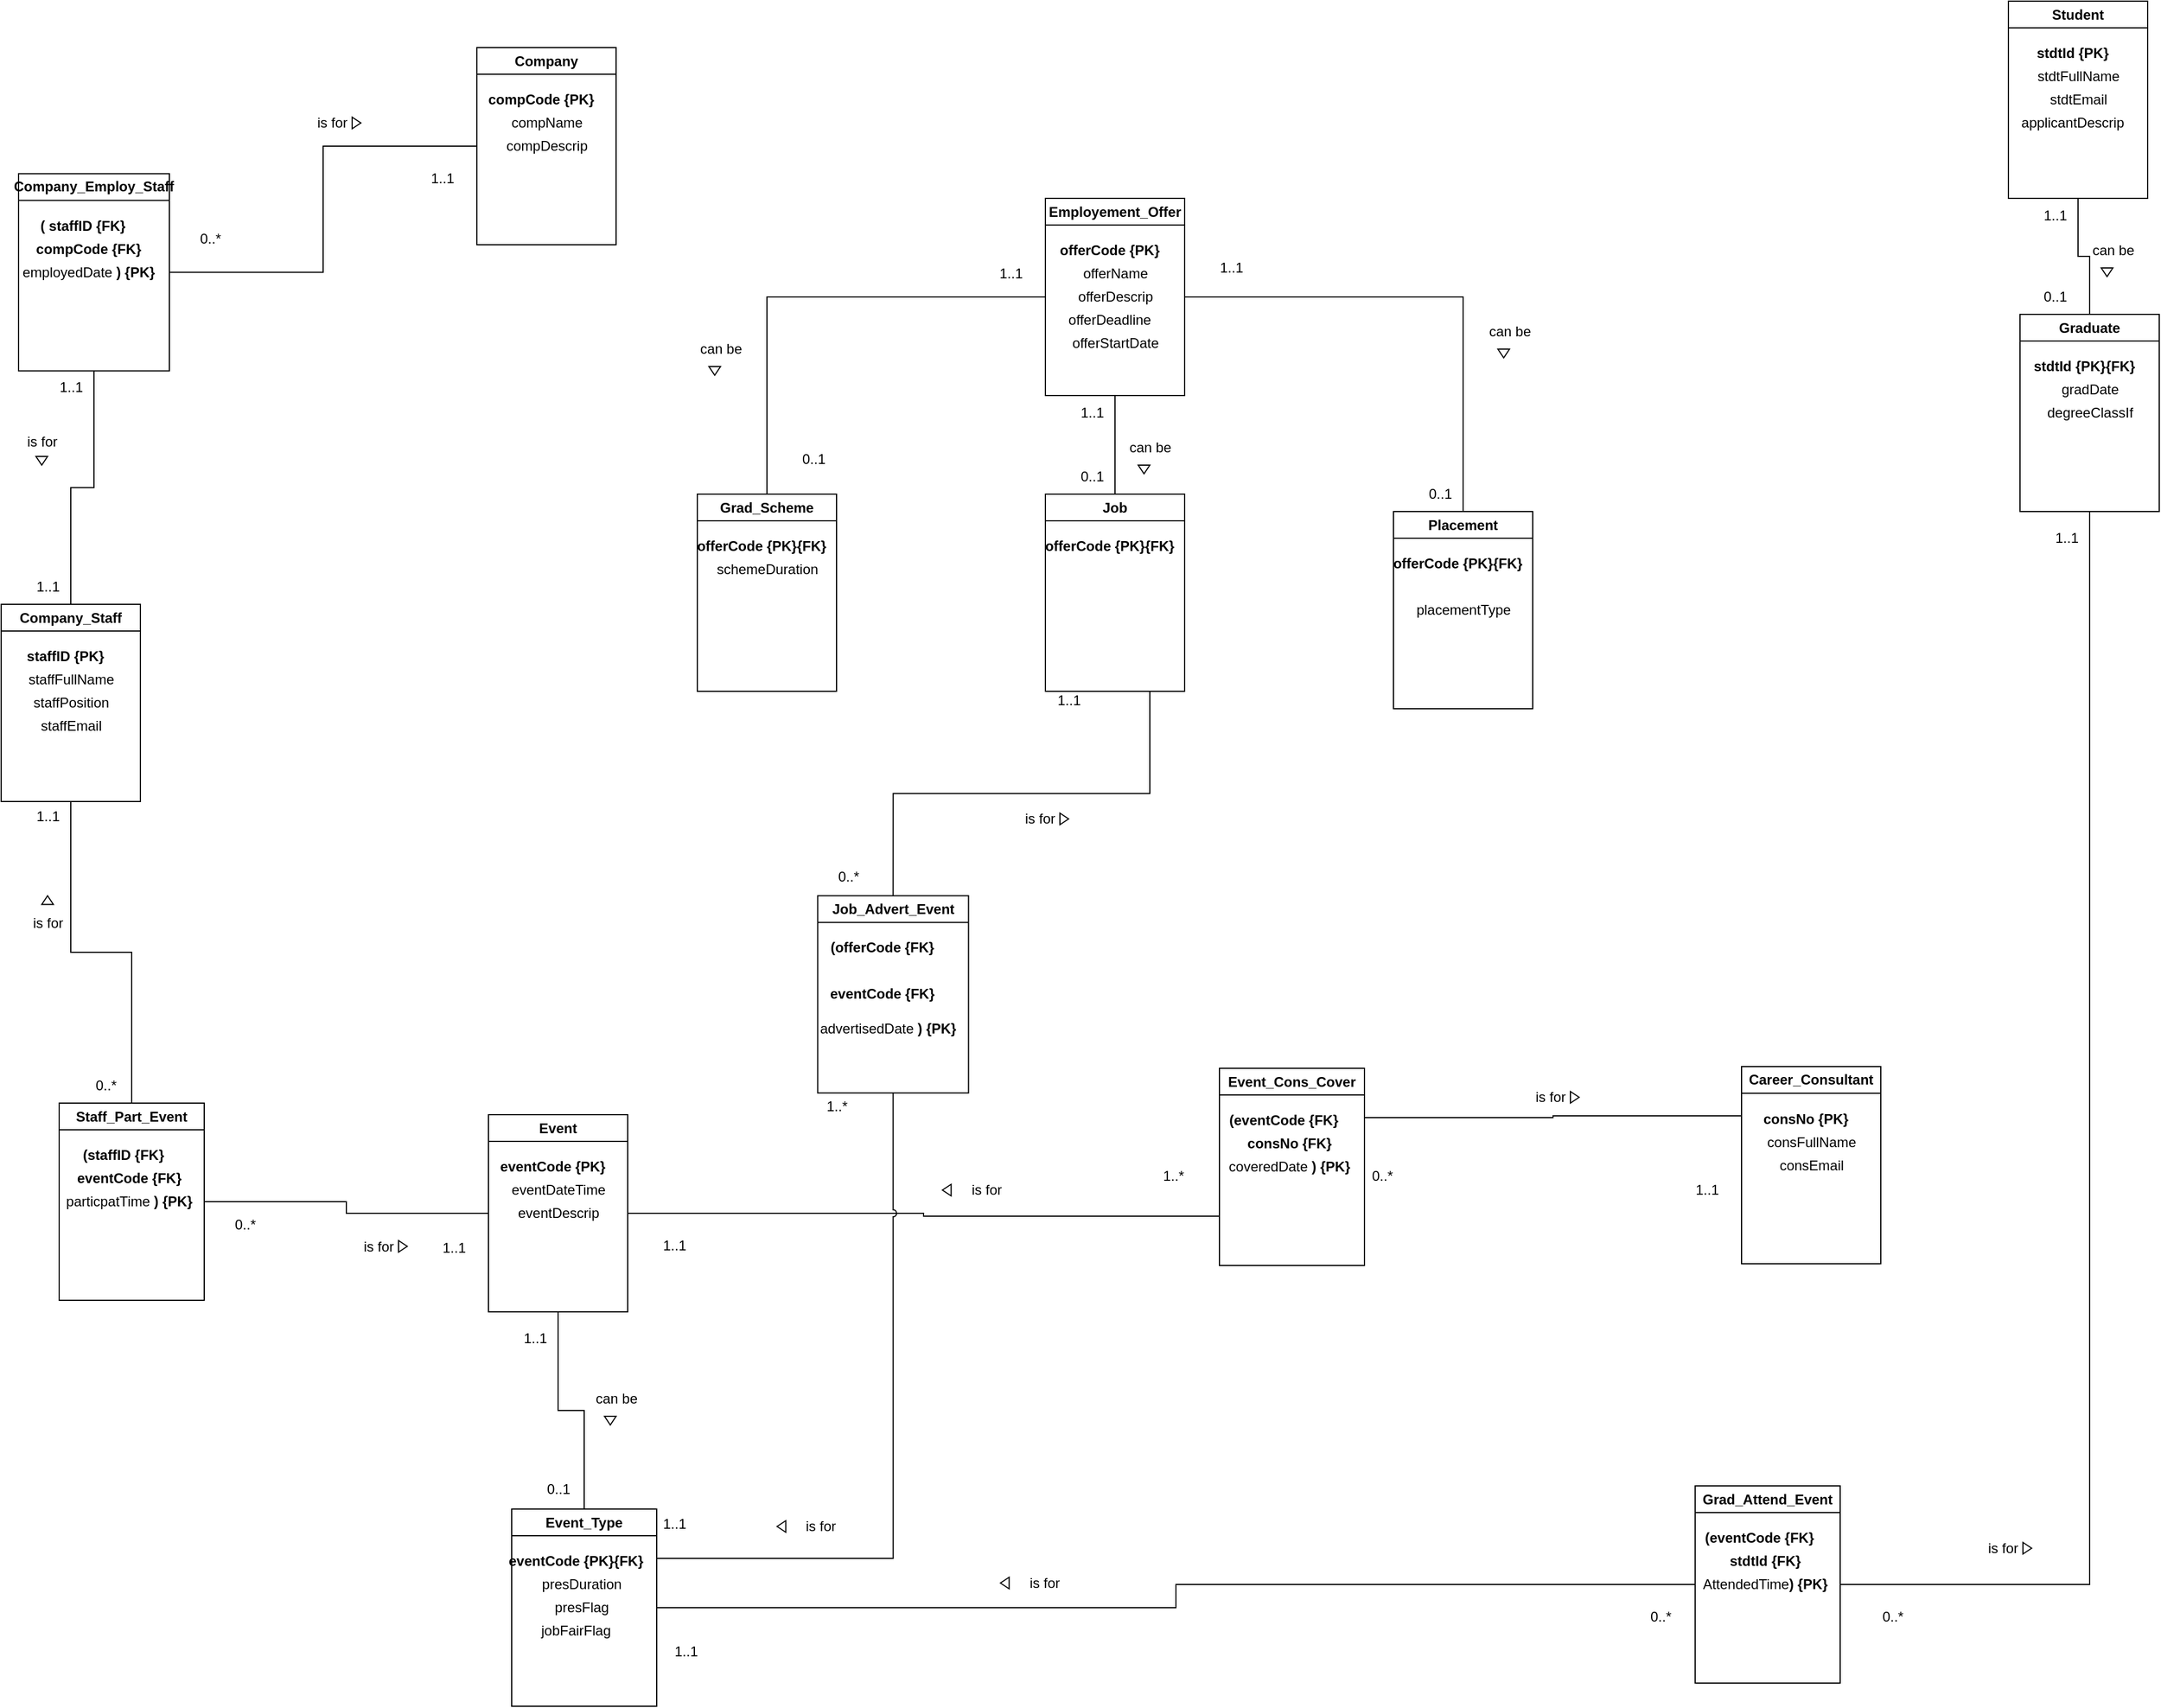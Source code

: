 <mxfile version="22.0.8" type="github">
  <diagram name="Page-1" id="ZAr_GPmGQVrzsvk-o8Pz">
    <mxGraphModel dx="2872" dy="625" grid="1" gridSize="10" guides="1" tooltips="1" connect="1" arrows="1" fold="1" page="1" pageScale="1" pageWidth="850" pageHeight="1100" math="0" shadow="0">
      <root>
        <mxCell id="0" />
        <mxCell id="1" parent="0" />
        <mxCell id="DEqithjVgVx6LrZr1O4x-13" style="edgeStyle=orthogonalEdgeStyle;rounded=0;orthogonalLoop=1;jettySize=auto;html=1;exitX=0.5;exitY=1;exitDx=0;exitDy=0;entryX=0.5;entryY=0;entryDx=0;entryDy=0;endArrow=none;endFill=0;jumpStyle=arc;" edge="1" parent="1" source="DEqithjVgVx6LrZr1O4x-1" target="DEqithjVgVx6LrZr1O4x-8">
          <mxGeometry relative="1" as="geometry" />
        </mxCell>
        <mxCell id="DEqithjVgVx6LrZr1O4x-1" value="Student" style="swimlane;whiteSpace=wrap;html=1;" vertex="1" parent="1">
          <mxGeometry x="690" y="40" width="120" height="170" as="geometry" />
        </mxCell>
        <mxCell id="DEqithjVgVx6LrZr1O4x-2" value="&lt;b&gt;stdtId {PK}&lt;/b&gt;" style="text;html=1;align=center;verticalAlign=middle;resizable=0;points=[];autosize=1;strokeColor=none;fillColor=none;" vertex="1" parent="DEqithjVgVx6LrZr1O4x-1">
          <mxGeometry x="10" y="30" width="90" height="30" as="geometry" />
        </mxCell>
        <mxCell id="DEqithjVgVx6LrZr1O4x-3" value="stdtFullName" style="text;html=1;align=center;verticalAlign=middle;resizable=0;points=[];autosize=1;strokeColor=none;fillColor=none;" vertex="1" parent="DEqithjVgVx6LrZr1O4x-1">
          <mxGeometry x="15" y="50" width="90" height="30" as="geometry" />
        </mxCell>
        <mxCell id="DEqithjVgVx6LrZr1O4x-4" value="stdtEmail" style="text;html=1;align=center;verticalAlign=middle;resizable=0;points=[];autosize=1;strokeColor=none;fillColor=none;" vertex="1" parent="DEqithjVgVx6LrZr1O4x-1">
          <mxGeometry x="25" y="70" width="70" height="30" as="geometry" />
        </mxCell>
        <mxCell id="DEqithjVgVx6LrZr1O4x-5" value="applicantDescrip" style="text;html=1;align=center;verticalAlign=middle;resizable=0;points=[];autosize=1;strokeColor=none;fillColor=none;" vertex="1" parent="DEqithjVgVx6LrZr1O4x-1">
          <mxGeometry y="90" width="110" height="30" as="geometry" />
        </mxCell>
        <mxCell id="DEqithjVgVx6LrZr1O4x-8" value="Graduate" style="swimlane;whiteSpace=wrap;html=1;" vertex="1" parent="1">
          <mxGeometry x="700" y="310" width="120" height="170" as="geometry" />
        </mxCell>
        <mxCell id="DEqithjVgVx6LrZr1O4x-9" value="&lt;b&gt;stdtId {PK}{FK}&lt;/b&gt;" style="text;html=1;align=center;verticalAlign=middle;resizable=0;points=[];autosize=1;strokeColor=none;fillColor=none;" vertex="1" parent="DEqithjVgVx6LrZr1O4x-8">
          <mxGeometry y="30" width="110" height="30" as="geometry" />
        </mxCell>
        <mxCell id="DEqithjVgVx6LrZr1O4x-10" value="gradDate" style="text;html=1;align=center;verticalAlign=middle;resizable=0;points=[];autosize=1;strokeColor=none;fillColor=none;" vertex="1" parent="DEqithjVgVx6LrZr1O4x-8">
          <mxGeometry x="25" y="50" width="70" height="30" as="geometry" />
        </mxCell>
        <mxCell id="DEqithjVgVx6LrZr1O4x-11" value="degreeClassIf" style="text;html=1;align=center;verticalAlign=middle;resizable=0;points=[];autosize=1;strokeColor=none;fillColor=none;" vertex="1" parent="DEqithjVgVx6LrZr1O4x-8">
          <mxGeometry x="10" y="70" width="100" height="30" as="geometry" />
        </mxCell>
        <mxCell id="DEqithjVgVx6LrZr1O4x-14" value="" style="triangle;whiteSpace=wrap;html=1;direction=south;" vertex="1" parent="1">
          <mxGeometry x="770" y="270" width="10" height="7.5" as="geometry" />
        </mxCell>
        <mxCell id="DEqithjVgVx6LrZr1O4x-15" value="can be" style="text;html=1;align=center;verticalAlign=middle;resizable=0;points=[];autosize=1;strokeColor=none;fillColor=none;rotation=0;" vertex="1" parent="1">
          <mxGeometry x="750" y="240" width="60" height="30" as="geometry" />
        </mxCell>
        <mxCell id="DEqithjVgVx6LrZr1O4x-17" value="1..1" style="text;html=1;align=center;verticalAlign=middle;resizable=0;points=[];autosize=1;strokeColor=none;fillColor=none;" vertex="1" parent="1">
          <mxGeometry x="710" y="210" width="40" height="30" as="geometry" />
        </mxCell>
        <mxCell id="DEqithjVgVx6LrZr1O4x-18" value="0..1" style="text;html=1;align=center;verticalAlign=middle;resizable=0;points=[];autosize=1;strokeColor=none;fillColor=none;" vertex="1" parent="1">
          <mxGeometry x="710" y="280" width="40" height="30" as="geometry" />
        </mxCell>
        <mxCell id="DEqithjVgVx6LrZr1O4x-39" style="edgeStyle=orthogonalEdgeStyle;rounded=0;orthogonalLoop=1;jettySize=auto;html=1;exitX=0;exitY=0.5;exitDx=0;exitDy=0;entryX=0.5;entryY=0;entryDx=0;entryDy=0;endArrow=none;endFill=0;jumpStyle=arc;" edge="1" parent="1" source="DEqithjVgVx6LrZr1O4x-19" target="DEqithjVgVx6LrZr1O4x-24">
          <mxGeometry relative="1" as="geometry" />
        </mxCell>
        <mxCell id="DEqithjVgVx6LrZr1O4x-40" style="edgeStyle=orthogonalEdgeStyle;rounded=0;orthogonalLoop=1;jettySize=auto;html=1;exitX=0.5;exitY=1;exitDx=0;exitDy=0;entryX=0.5;entryY=0;entryDx=0;entryDy=0;endArrow=none;endFill=0;jumpStyle=arc;" edge="1" parent="1" source="DEqithjVgVx6LrZr1O4x-19" target="DEqithjVgVx6LrZr1O4x-29">
          <mxGeometry relative="1" as="geometry" />
        </mxCell>
        <mxCell id="DEqithjVgVx6LrZr1O4x-41" style="edgeStyle=orthogonalEdgeStyle;rounded=0;orthogonalLoop=1;jettySize=auto;html=1;exitX=1;exitY=0.5;exitDx=0;exitDy=0;entryX=0.5;entryY=0;entryDx=0;entryDy=0;endArrow=none;endFill=0;jumpStyle=arc;" edge="1" parent="1" source="DEqithjVgVx6LrZr1O4x-19" target="DEqithjVgVx6LrZr1O4x-34">
          <mxGeometry relative="1" as="geometry" />
        </mxCell>
        <mxCell id="DEqithjVgVx6LrZr1O4x-19" value="Employement_Offer" style="swimlane;whiteSpace=wrap;html=1;" vertex="1" parent="1">
          <mxGeometry x="-140" y="210" width="120" height="170" as="geometry" />
        </mxCell>
        <mxCell id="DEqithjVgVx6LrZr1O4x-20" value="&lt;b&gt;offerCode {PK}&lt;/b&gt;" style="text;html=1;align=center;verticalAlign=middle;resizable=0;points=[];autosize=1;strokeColor=none;fillColor=none;" vertex="1" parent="DEqithjVgVx6LrZr1O4x-19">
          <mxGeometry y="30" width="110" height="30" as="geometry" />
        </mxCell>
        <mxCell id="DEqithjVgVx6LrZr1O4x-21" value="offerName" style="text;html=1;align=center;verticalAlign=middle;resizable=0;points=[];autosize=1;strokeColor=none;fillColor=none;" vertex="1" parent="DEqithjVgVx6LrZr1O4x-19">
          <mxGeometry x="20" y="50" width="80" height="30" as="geometry" />
        </mxCell>
        <mxCell id="DEqithjVgVx6LrZr1O4x-22" value="offerDescrip" style="text;html=1;align=center;verticalAlign=middle;resizable=0;points=[];autosize=1;strokeColor=none;fillColor=none;" vertex="1" parent="DEqithjVgVx6LrZr1O4x-19">
          <mxGeometry x="15" y="70" width="90" height="30" as="geometry" />
        </mxCell>
        <mxCell id="DEqithjVgVx6LrZr1O4x-23" value="offerDeadline" style="text;html=1;align=center;verticalAlign=middle;resizable=0;points=[];autosize=1;strokeColor=none;fillColor=none;" vertex="1" parent="DEqithjVgVx6LrZr1O4x-19">
          <mxGeometry x="10" y="90" width="90" height="30" as="geometry" />
        </mxCell>
        <mxCell id="DEqithjVgVx6LrZr1O4x-42" value="offerStartDate" style="text;html=1;align=center;verticalAlign=middle;resizable=0;points=[];autosize=1;strokeColor=none;fillColor=none;" vertex="1" parent="DEqithjVgVx6LrZr1O4x-19">
          <mxGeometry x="10" y="110" width="100" height="30" as="geometry" />
        </mxCell>
        <mxCell id="DEqithjVgVx6LrZr1O4x-24" value="Grad_Scheme" style="swimlane;whiteSpace=wrap;html=1;" vertex="1" parent="1">
          <mxGeometry x="-440" y="465" width="120" height="170" as="geometry" />
        </mxCell>
        <mxCell id="DEqithjVgVx6LrZr1O4x-25" value="&lt;b style=&quot;border-color: var(--border-color);&quot;&gt;offerCode {PK}{FK}&lt;/b&gt;" style="text;html=1;align=center;verticalAlign=middle;resizable=0;points=[];autosize=1;strokeColor=none;fillColor=none;" vertex="1" parent="DEqithjVgVx6LrZr1O4x-24">
          <mxGeometry x="-10" y="30" width="130" height="30" as="geometry" />
        </mxCell>
        <mxCell id="DEqithjVgVx6LrZr1O4x-26" value="schemeDuration" style="text;html=1;align=center;verticalAlign=middle;resizable=0;points=[];autosize=1;strokeColor=none;fillColor=none;" vertex="1" parent="DEqithjVgVx6LrZr1O4x-24">
          <mxGeometry x="5" y="50" width="110" height="30" as="geometry" />
        </mxCell>
        <mxCell id="DEqithjVgVx6LrZr1O4x-29" value="Job" style="swimlane;whiteSpace=wrap;html=1;" vertex="1" parent="1">
          <mxGeometry x="-140" y="465" width="120" height="170" as="geometry" />
        </mxCell>
        <mxCell id="DEqithjVgVx6LrZr1O4x-30" value="&lt;b style=&quot;border-color: var(--border-color);&quot;&gt;offerCode {PK}{FK}&lt;/b&gt;" style="text;html=1;align=center;verticalAlign=middle;resizable=0;points=[];autosize=1;strokeColor=none;fillColor=none;" vertex="1" parent="DEqithjVgVx6LrZr1O4x-29">
          <mxGeometry x="-10" y="30" width="130" height="30" as="geometry" />
        </mxCell>
        <mxCell id="DEqithjVgVx6LrZr1O4x-34" value="Placement" style="swimlane;whiteSpace=wrap;html=1;" vertex="1" parent="1">
          <mxGeometry x="160" y="480" width="120" height="170" as="geometry" />
        </mxCell>
        <mxCell id="DEqithjVgVx6LrZr1O4x-35" value="&lt;b style=&quot;border-color: var(--border-color);&quot;&gt;offerCode {PK}{FK}&lt;/b&gt;" style="text;html=1;align=center;verticalAlign=middle;resizable=0;points=[];autosize=1;strokeColor=none;fillColor=none;" vertex="1" parent="DEqithjVgVx6LrZr1O4x-34">
          <mxGeometry x="-10" y="30" width="130" height="30" as="geometry" />
        </mxCell>
        <mxCell id="DEqithjVgVx6LrZr1O4x-37" value="placementType" style="text;html=1;align=center;verticalAlign=middle;resizable=0;points=[];autosize=1;strokeColor=none;fillColor=none;" vertex="1" parent="DEqithjVgVx6LrZr1O4x-34">
          <mxGeometry x="10" y="70" width="100" height="30" as="geometry" />
        </mxCell>
        <mxCell id="DEqithjVgVx6LrZr1O4x-43" value="" style="triangle;whiteSpace=wrap;html=1;direction=south;" vertex="1" parent="1">
          <mxGeometry x="250" y="340" width="10" height="7.5" as="geometry" />
        </mxCell>
        <mxCell id="DEqithjVgVx6LrZr1O4x-44" value="can be" style="text;html=1;align=center;verticalAlign=middle;resizable=0;points=[];autosize=1;strokeColor=none;fillColor=none;rotation=0;" vertex="1" parent="1">
          <mxGeometry x="230" y="310" width="60" height="30" as="geometry" />
        </mxCell>
        <mxCell id="DEqithjVgVx6LrZr1O4x-45" value="" style="triangle;whiteSpace=wrap;html=1;direction=south;" vertex="1" parent="1">
          <mxGeometry x="-430" y="355" width="10" height="7.5" as="geometry" />
        </mxCell>
        <mxCell id="DEqithjVgVx6LrZr1O4x-46" value="can be" style="text;html=1;align=center;verticalAlign=middle;resizable=0;points=[];autosize=1;strokeColor=none;fillColor=none;rotation=0;" vertex="1" parent="1">
          <mxGeometry x="-450" y="325" width="60" height="30" as="geometry" />
        </mxCell>
        <mxCell id="DEqithjVgVx6LrZr1O4x-47" value="" style="triangle;whiteSpace=wrap;html=1;direction=south;" vertex="1" parent="1">
          <mxGeometry x="-60" y="440" width="10" height="7.5" as="geometry" />
        </mxCell>
        <mxCell id="DEqithjVgVx6LrZr1O4x-48" value="can be" style="text;html=1;align=center;verticalAlign=middle;resizable=0;points=[];autosize=1;strokeColor=none;fillColor=none;rotation=0;" vertex="1" parent="1">
          <mxGeometry x="-80" y="410" width="60" height="30" as="geometry" />
        </mxCell>
        <mxCell id="DEqithjVgVx6LrZr1O4x-49" value="1..1" style="text;html=1;align=center;verticalAlign=middle;resizable=0;points=[];autosize=1;strokeColor=none;fillColor=none;" vertex="1" parent="1">
          <mxGeometry y="255" width="40" height="30" as="geometry" />
        </mxCell>
        <mxCell id="DEqithjVgVx6LrZr1O4x-50" value="0..1" style="text;html=1;align=center;verticalAlign=middle;resizable=0;points=[];autosize=1;strokeColor=none;fillColor=none;" vertex="1" parent="1">
          <mxGeometry x="180" y="450" width="40" height="30" as="geometry" />
        </mxCell>
        <mxCell id="DEqithjVgVx6LrZr1O4x-51" value="0..1" style="text;html=1;align=center;verticalAlign=middle;resizable=0;points=[];autosize=1;strokeColor=none;fillColor=none;" vertex="1" parent="1">
          <mxGeometry x="-120" y="435" width="40" height="30" as="geometry" />
        </mxCell>
        <mxCell id="DEqithjVgVx6LrZr1O4x-53" value="1..1" style="text;html=1;align=center;verticalAlign=middle;resizable=0;points=[];autosize=1;strokeColor=none;fillColor=none;" vertex="1" parent="1">
          <mxGeometry x="-120" y="380" width="40" height="30" as="geometry" />
        </mxCell>
        <mxCell id="DEqithjVgVx6LrZr1O4x-54" value="0..1" style="text;html=1;align=center;verticalAlign=middle;resizable=0;points=[];autosize=1;strokeColor=none;fillColor=none;" vertex="1" parent="1">
          <mxGeometry x="-360" y="420" width="40" height="30" as="geometry" />
        </mxCell>
        <mxCell id="DEqithjVgVx6LrZr1O4x-55" value="1..1" style="text;html=1;align=center;verticalAlign=middle;resizable=0;points=[];autosize=1;strokeColor=none;fillColor=none;" vertex="1" parent="1">
          <mxGeometry x="-190" y="260" width="40" height="30" as="geometry" />
        </mxCell>
        <mxCell id="DEqithjVgVx6LrZr1O4x-74" style="edgeStyle=orthogonalEdgeStyle;rounded=0;orthogonalLoop=1;jettySize=auto;html=1;exitX=0.5;exitY=1;exitDx=0;exitDy=0;jumpStyle=arc;endArrow=none;endFill=0;" edge="1" parent="1" source="DEqithjVgVx6LrZr1O4x-56" target="DEqithjVgVx6LrZr1O4x-68">
          <mxGeometry relative="1" as="geometry" />
        </mxCell>
        <mxCell id="DEqithjVgVx6LrZr1O4x-127" style="edgeStyle=orthogonalEdgeStyle;rounded=0;orthogonalLoop=1;jettySize=auto;html=1;exitX=1;exitY=0.5;exitDx=0;exitDy=0;entryX=0;entryY=0.75;entryDx=0;entryDy=0;endArrow=none;endFill=0;jumpStyle=arc;" edge="1" parent="1" source="DEqithjVgVx6LrZr1O4x-56" target="DEqithjVgVx6LrZr1O4x-119">
          <mxGeometry relative="1" as="geometry" />
        </mxCell>
        <mxCell id="DEqithjVgVx6LrZr1O4x-56" value="Event" style="swimlane;whiteSpace=wrap;html=1;" vertex="1" parent="1">
          <mxGeometry x="-620" y="1000" width="120" height="170" as="geometry" />
        </mxCell>
        <mxCell id="DEqithjVgVx6LrZr1O4x-57" value="&lt;b&gt;eventCode {PK}&lt;/b&gt;" style="text;html=1;align=center;verticalAlign=middle;resizable=0;points=[];autosize=1;strokeColor=none;fillColor=none;" vertex="1" parent="DEqithjVgVx6LrZr1O4x-56">
          <mxGeometry y="30" width="110" height="30" as="geometry" />
        </mxCell>
        <mxCell id="DEqithjVgVx6LrZr1O4x-58" value="eventDateTime" style="text;html=1;align=center;verticalAlign=middle;resizable=0;points=[];autosize=1;strokeColor=none;fillColor=none;" vertex="1" parent="DEqithjVgVx6LrZr1O4x-56">
          <mxGeometry x="10" y="50" width="100" height="30" as="geometry" />
        </mxCell>
        <mxCell id="DEqithjVgVx6LrZr1O4x-59" value="eventDescrip" style="text;html=1;align=center;verticalAlign=middle;resizable=0;points=[];autosize=1;strokeColor=none;fillColor=none;" vertex="1" parent="DEqithjVgVx6LrZr1O4x-56">
          <mxGeometry x="15" y="70" width="90" height="30" as="geometry" />
        </mxCell>
        <mxCell id="DEqithjVgVx6LrZr1O4x-85" style="edgeStyle=orthogonalEdgeStyle;rounded=0;orthogonalLoop=1;jettySize=auto;html=1;exitX=1;exitY=0.5;exitDx=0;exitDy=0;entryX=0;entryY=0.5;entryDx=0;entryDy=0;endArrow=none;endFill=0;jumpStyle=arc;" edge="1" parent="1" source="DEqithjVgVx6LrZr1O4x-68" target="DEqithjVgVx6LrZr1O4x-79">
          <mxGeometry relative="1" as="geometry" />
        </mxCell>
        <mxCell id="DEqithjVgVx6LrZr1O4x-143" style="edgeStyle=orthogonalEdgeStyle;rounded=0;orthogonalLoop=1;jettySize=auto;html=1;exitX=1;exitY=0.25;exitDx=0;exitDy=0;entryX=0.5;entryY=1;entryDx=0;entryDy=0;endArrow=none;endFill=0;jumpStyle=arc;" edge="1" parent="1" source="DEqithjVgVx6LrZr1O4x-68" target="DEqithjVgVx6LrZr1O4x-135">
          <mxGeometry relative="1" as="geometry" />
        </mxCell>
        <mxCell id="DEqithjVgVx6LrZr1O4x-68" value="Event_Type" style="swimlane;whiteSpace=wrap;html=1;" vertex="1" parent="1">
          <mxGeometry x="-600" y="1340" width="125" height="170" as="geometry" />
        </mxCell>
        <mxCell id="DEqithjVgVx6LrZr1O4x-69" value="&lt;b&gt;eventCode {PK}{FK}&lt;/b&gt;" style="text;html=1;align=center;verticalAlign=middle;resizable=0;points=[];autosize=1;strokeColor=none;fillColor=none;" vertex="1" parent="DEqithjVgVx6LrZr1O4x-68">
          <mxGeometry x="-15" y="30" width="140" height="30" as="geometry" />
        </mxCell>
        <mxCell id="DEqithjVgVx6LrZr1O4x-70" value="presDuration" style="text;html=1;align=center;verticalAlign=middle;resizable=0;points=[];autosize=1;strokeColor=none;fillColor=none;" vertex="1" parent="DEqithjVgVx6LrZr1O4x-68">
          <mxGeometry x="15" y="50" width="90" height="30" as="geometry" />
        </mxCell>
        <mxCell id="DEqithjVgVx6LrZr1O4x-71" value="presFlag" style="text;html=1;align=center;verticalAlign=middle;resizable=0;points=[];autosize=1;strokeColor=none;fillColor=none;" vertex="1" parent="DEqithjVgVx6LrZr1O4x-68">
          <mxGeometry x="25" y="70" width="70" height="30" as="geometry" />
        </mxCell>
        <mxCell id="DEqithjVgVx6LrZr1O4x-72" value="jobFairFlag" style="text;html=1;align=center;verticalAlign=middle;resizable=0;points=[];autosize=1;strokeColor=none;fillColor=none;" vertex="1" parent="DEqithjVgVx6LrZr1O4x-68">
          <mxGeometry x="15" y="90" width="80" height="30" as="geometry" />
        </mxCell>
        <mxCell id="DEqithjVgVx6LrZr1O4x-75" value="" style="triangle;whiteSpace=wrap;html=1;direction=south;" vertex="1" parent="1">
          <mxGeometry x="-520" y="1260" width="10" height="7.5" as="geometry" />
        </mxCell>
        <mxCell id="DEqithjVgVx6LrZr1O4x-76" value="can be" style="text;html=1;align=center;verticalAlign=middle;resizable=0;points=[];autosize=1;strokeColor=none;fillColor=none;rotation=0;" vertex="1" parent="1">
          <mxGeometry x="-540" y="1230" width="60" height="30" as="geometry" />
        </mxCell>
        <mxCell id="DEqithjVgVx6LrZr1O4x-77" value="1..1" style="text;html=1;align=center;verticalAlign=middle;resizable=0;points=[];autosize=1;strokeColor=none;fillColor=none;" vertex="1" parent="1">
          <mxGeometry x="-600" y="1178" width="40" height="30" as="geometry" />
        </mxCell>
        <mxCell id="DEqithjVgVx6LrZr1O4x-78" value="0..1" style="text;html=1;align=center;verticalAlign=middle;resizable=0;points=[];autosize=1;strokeColor=none;fillColor=none;" vertex="1" parent="1">
          <mxGeometry x="-580" y="1308" width="40" height="30" as="geometry" />
        </mxCell>
        <mxCell id="DEqithjVgVx6LrZr1O4x-84" style="edgeStyle=orthogonalEdgeStyle;rounded=0;orthogonalLoop=1;jettySize=auto;html=1;entryX=0.5;entryY=1;entryDx=0;entryDy=0;endArrow=none;endFill=0;jumpStyle=arc;" edge="1" parent="1" source="DEqithjVgVx6LrZr1O4x-79" target="DEqithjVgVx6LrZr1O4x-8">
          <mxGeometry relative="1" as="geometry" />
        </mxCell>
        <mxCell id="DEqithjVgVx6LrZr1O4x-79" value="Grad_Attend_Event" style="swimlane;whiteSpace=wrap;html=1;" vertex="1" parent="1">
          <mxGeometry x="420" y="1320" width="125" height="170" as="geometry" />
        </mxCell>
        <mxCell id="DEqithjVgVx6LrZr1O4x-80" value="&lt;b&gt;(eventCode {FK}&lt;/b&gt;" style="text;html=1;align=center;verticalAlign=middle;resizable=0;points=[];autosize=1;strokeColor=none;fillColor=none;" vertex="1" parent="DEqithjVgVx6LrZr1O4x-79">
          <mxGeometry x="-5" y="30" width="120" height="30" as="geometry" />
        </mxCell>
        <mxCell id="DEqithjVgVx6LrZr1O4x-81" value="&lt;b style=&quot;border-color: var(--border-color);&quot;&gt;stdtId {FK}&lt;/b&gt;" style="text;html=1;align=center;verticalAlign=middle;resizable=0;points=[];autosize=1;strokeColor=none;fillColor=none;" vertex="1" parent="DEqithjVgVx6LrZr1O4x-79">
          <mxGeometry x="20" y="50" width="80" height="30" as="geometry" />
        </mxCell>
        <mxCell id="DEqithjVgVx6LrZr1O4x-82" value="AttendedTime&lt;b&gt;) {PK}&lt;/b&gt;" style="text;html=1;align=center;verticalAlign=middle;resizable=0;points=[];autosize=1;strokeColor=none;fillColor=none;" vertex="1" parent="DEqithjVgVx6LrZr1O4x-79">
          <mxGeometry x="-5" y="70" width="130" height="30" as="geometry" />
        </mxCell>
        <mxCell id="DEqithjVgVx6LrZr1O4x-86" value="1..1" style="text;html=1;align=center;verticalAlign=middle;resizable=0;points=[];autosize=1;strokeColor=none;fillColor=none;" vertex="1" parent="1">
          <mxGeometry x="-470" y="1448" width="40" height="30" as="geometry" />
        </mxCell>
        <mxCell id="DEqithjVgVx6LrZr1O4x-87" value="0..*" style="text;html=1;align=center;verticalAlign=middle;resizable=0;points=[];autosize=1;strokeColor=none;fillColor=none;" vertex="1" parent="1">
          <mxGeometry x="370" y="1418" width="40" height="30" as="geometry" />
        </mxCell>
        <mxCell id="DEqithjVgVx6LrZr1O4x-88" value="0..*" style="text;html=1;align=center;verticalAlign=middle;resizable=0;points=[];autosize=1;strokeColor=none;fillColor=none;" vertex="1" parent="1">
          <mxGeometry x="570" y="1418" width="40" height="30" as="geometry" />
        </mxCell>
        <mxCell id="DEqithjVgVx6LrZr1O4x-89" value="1..1" style="text;html=1;align=center;verticalAlign=middle;resizable=0;points=[];autosize=1;strokeColor=none;fillColor=none;" vertex="1" parent="1">
          <mxGeometry x="720" y="488" width="40" height="30" as="geometry" />
        </mxCell>
        <mxCell id="DEqithjVgVx6LrZr1O4x-90" value="" style="triangle;whiteSpace=wrap;html=1;direction=west;" vertex="1" parent="1">
          <mxGeometry x="-178.75" y="1398.75" width="7.5" height="10" as="geometry" />
        </mxCell>
        <mxCell id="DEqithjVgVx6LrZr1O4x-91" value="is for" style="text;html=1;align=center;verticalAlign=middle;resizable=0;points=[];autosize=1;strokeColor=none;fillColor=none;rotation=0;" vertex="1" parent="1">
          <mxGeometry x="-166.25" y="1388.75" width="50" height="30" as="geometry" />
        </mxCell>
        <mxCell id="DEqithjVgVx6LrZr1O4x-92" value="is for" style="text;html=1;align=center;verticalAlign=middle;resizable=0;points=[];autosize=1;strokeColor=none;fillColor=none;rotation=0;" vertex="1" parent="1">
          <mxGeometry x="660" y="1358.75" width="50" height="30" as="geometry" />
        </mxCell>
        <mxCell id="DEqithjVgVx6LrZr1O4x-93" value="" style="triangle;whiteSpace=wrap;html=1;direction=east;" vertex="1" parent="1">
          <mxGeometry x="702.5" y="1368.75" width="7.5" height="10" as="geometry" />
        </mxCell>
        <mxCell id="DEqithjVgVx6LrZr1O4x-94" value="Company_Staff" style="swimlane;whiteSpace=wrap;html=1;" vertex="1" parent="1">
          <mxGeometry x="-1040" y="560" width="120" height="170" as="geometry" />
        </mxCell>
        <mxCell id="DEqithjVgVx6LrZr1O4x-95" value="&lt;b&gt;staffID {PK}&lt;/b&gt;" style="text;html=1;align=center;verticalAlign=middle;resizable=0;points=[];autosize=1;strokeColor=none;fillColor=none;" vertex="1" parent="DEqithjVgVx6LrZr1O4x-94">
          <mxGeometry x="10" y="30" width="90" height="30" as="geometry" />
        </mxCell>
        <mxCell id="DEqithjVgVx6LrZr1O4x-96" value="staffFullName" style="text;html=1;align=center;verticalAlign=middle;resizable=0;points=[];autosize=1;strokeColor=none;fillColor=none;" vertex="1" parent="DEqithjVgVx6LrZr1O4x-94">
          <mxGeometry x="10" y="50" width="100" height="30" as="geometry" />
        </mxCell>
        <mxCell id="DEqithjVgVx6LrZr1O4x-97" value="staffPosition" style="text;html=1;align=center;verticalAlign=middle;resizable=0;points=[];autosize=1;strokeColor=none;fillColor=none;" vertex="1" parent="DEqithjVgVx6LrZr1O4x-94">
          <mxGeometry x="15" y="70" width="90" height="30" as="geometry" />
        </mxCell>
        <mxCell id="DEqithjVgVx6LrZr1O4x-98" value="staffEmail" style="text;html=1;align=center;verticalAlign=middle;resizable=0;points=[];autosize=1;strokeColor=none;fillColor=none;" vertex="1" parent="DEqithjVgVx6LrZr1O4x-94">
          <mxGeometry x="20" y="90" width="80" height="30" as="geometry" />
        </mxCell>
        <mxCell id="DEqithjVgVx6LrZr1O4x-104" style="edgeStyle=orthogonalEdgeStyle;rounded=0;orthogonalLoop=1;jettySize=auto;html=1;exitX=0.5;exitY=0;exitDx=0;exitDy=0;entryX=0.5;entryY=1;entryDx=0;entryDy=0;endArrow=none;endFill=0;jumpStyle=arc;" edge="1" parent="1" source="DEqithjVgVx6LrZr1O4x-99" target="DEqithjVgVx6LrZr1O4x-94">
          <mxGeometry relative="1" as="geometry" />
        </mxCell>
        <mxCell id="DEqithjVgVx6LrZr1O4x-99" value="Staff_Part_Event" style="swimlane;whiteSpace=wrap;html=1;startSize=23;" vertex="1" parent="1">
          <mxGeometry x="-990" y="990" width="125" height="170" as="geometry" />
        </mxCell>
        <mxCell id="DEqithjVgVx6LrZr1O4x-100" value="&lt;b&gt;(staffID {FK}&lt;/b&gt;" style="text;html=1;align=center;verticalAlign=middle;resizable=0;points=[];autosize=1;strokeColor=none;fillColor=none;" vertex="1" parent="DEqithjVgVx6LrZr1O4x-99">
          <mxGeometry x="10" y="30" width="90" height="30" as="geometry" />
        </mxCell>
        <mxCell id="DEqithjVgVx6LrZr1O4x-101" value="&lt;b&gt;eventCode {FK}&lt;/b&gt;" style="text;html=1;align=center;verticalAlign=middle;resizable=0;points=[];autosize=1;strokeColor=none;fillColor=none;" vertex="1" parent="DEqithjVgVx6LrZr1O4x-99">
          <mxGeometry x="5" y="50" width="110" height="30" as="geometry" />
        </mxCell>
        <mxCell id="DEqithjVgVx6LrZr1O4x-102" value="particpatTime &lt;b&gt;) {PK}&lt;/b&gt;" style="text;html=1;align=center;verticalAlign=middle;resizable=0;points=[];autosize=1;strokeColor=none;fillColor=none;" vertex="1" parent="DEqithjVgVx6LrZr1O4x-99">
          <mxGeometry x="-5" y="70" width="130" height="30" as="geometry" />
        </mxCell>
        <mxCell id="DEqithjVgVx6LrZr1O4x-105" style="edgeStyle=orthogonalEdgeStyle;rounded=0;orthogonalLoop=1;jettySize=auto;html=1;entryX=0;entryY=0.5;entryDx=0;entryDy=0;endArrow=none;endFill=0;jumpStyle=arc;" edge="1" parent="1" source="DEqithjVgVx6LrZr1O4x-102" target="DEqithjVgVx6LrZr1O4x-56">
          <mxGeometry relative="1" as="geometry" />
        </mxCell>
        <mxCell id="DEqithjVgVx6LrZr1O4x-106" value="1..1" style="text;html=1;align=center;verticalAlign=middle;resizable=0;points=[];autosize=1;strokeColor=none;fillColor=none;" vertex="1" parent="1">
          <mxGeometry x="-1020" y="728" width="40" height="30" as="geometry" />
        </mxCell>
        <mxCell id="DEqithjVgVx6LrZr1O4x-107" value="1..1" style="text;html=1;align=center;verticalAlign=middle;resizable=0;points=[];autosize=1;strokeColor=none;fillColor=none;" vertex="1" parent="1">
          <mxGeometry x="-670" y="1100" width="40" height="30" as="geometry" />
        </mxCell>
        <mxCell id="DEqithjVgVx6LrZr1O4x-108" value="0..*" style="text;html=1;align=center;verticalAlign=middle;resizable=0;points=[];autosize=1;strokeColor=none;fillColor=none;" vertex="1" parent="1">
          <mxGeometry x="-850" y="1080" width="40" height="30" as="geometry" />
        </mxCell>
        <mxCell id="DEqithjVgVx6LrZr1O4x-109" value="0..*" style="text;html=1;align=center;verticalAlign=middle;resizable=0;points=[];autosize=1;strokeColor=none;fillColor=none;" vertex="1" parent="1">
          <mxGeometry x="-970" y="960" width="40" height="30" as="geometry" />
        </mxCell>
        <mxCell id="DEqithjVgVx6LrZr1O4x-111" value="is for" style="text;html=1;align=center;verticalAlign=middle;resizable=0;points=[];autosize=1;strokeColor=none;fillColor=none;rotation=0;" vertex="1" parent="1">
          <mxGeometry x="-1025" y="820" width="50" height="30" as="geometry" />
        </mxCell>
        <mxCell id="DEqithjVgVx6LrZr1O4x-112" value="" style="triangle;whiteSpace=wrap;html=1;direction=north;" vertex="1" parent="1">
          <mxGeometry x="-1005" y="811.25" width="10" height="7.5" as="geometry" />
        </mxCell>
        <mxCell id="DEqithjVgVx6LrZr1O4x-113" value="is for" style="text;html=1;align=center;verticalAlign=middle;resizable=0;points=[];autosize=1;strokeColor=none;fillColor=none;rotation=0;" vertex="1" parent="1">
          <mxGeometry x="-740" y="1098.5" width="50" height="30" as="geometry" />
        </mxCell>
        <mxCell id="DEqithjVgVx6LrZr1O4x-114" value="" style="triangle;whiteSpace=wrap;html=1;direction=east;" vertex="1" parent="1">
          <mxGeometry x="-697.5" y="1108.5" width="7.5" height="10" as="geometry" />
        </mxCell>
        <mxCell id="DEqithjVgVx6LrZr1O4x-115" value="Career_Consultant" style="swimlane;whiteSpace=wrap;html=1;" vertex="1" parent="1">
          <mxGeometry x="460" y="958.5" width="120" height="170" as="geometry" />
        </mxCell>
        <mxCell id="DEqithjVgVx6LrZr1O4x-116" value="&lt;b&gt;consNo {PK}&lt;/b&gt;" style="text;html=1;align=center;verticalAlign=middle;resizable=0;points=[];autosize=1;strokeColor=none;fillColor=none;" vertex="1" parent="DEqithjVgVx6LrZr1O4x-115">
          <mxGeometry x="5" y="30" width="100" height="30" as="geometry" />
        </mxCell>
        <mxCell id="DEqithjVgVx6LrZr1O4x-117" value="consFullName" style="text;html=1;align=center;verticalAlign=middle;resizable=0;points=[];autosize=1;strokeColor=none;fillColor=none;" vertex="1" parent="DEqithjVgVx6LrZr1O4x-115">
          <mxGeometry x="10" y="50" width="100" height="30" as="geometry" />
        </mxCell>
        <mxCell id="DEqithjVgVx6LrZr1O4x-118" value="consEmail" style="text;html=1;align=center;verticalAlign=middle;resizable=0;points=[];autosize=1;strokeColor=none;fillColor=none;" vertex="1" parent="DEqithjVgVx6LrZr1O4x-115">
          <mxGeometry x="20" y="70" width="80" height="30" as="geometry" />
        </mxCell>
        <mxCell id="DEqithjVgVx6LrZr1O4x-129" style="edgeStyle=orthogonalEdgeStyle;rounded=0;orthogonalLoop=1;jettySize=auto;html=1;exitX=1;exitY=0.25;exitDx=0;exitDy=0;entryX=0;entryY=0.25;entryDx=0;entryDy=0;endArrow=none;endFill=0;jumpStyle=arc;" edge="1" parent="1" source="DEqithjVgVx6LrZr1O4x-119" target="DEqithjVgVx6LrZr1O4x-115">
          <mxGeometry relative="1" as="geometry" />
        </mxCell>
        <mxCell id="DEqithjVgVx6LrZr1O4x-119" value="Event_Cons_Cover" style="swimlane;whiteSpace=wrap;html=1;" vertex="1" parent="1">
          <mxGeometry x="10" y="960" width="125" height="170" as="geometry" />
        </mxCell>
        <mxCell id="DEqithjVgVx6LrZr1O4x-120" value="&lt;b&gt;(eventCode {FK}&lt;/b&gt;" style="text;html=1;align=center;verticalAlign=middle;resizable=0;points=[];autosize=1;strokeColor=none;fillColor=none;" vertex="1" parent="DEqithjVgVx6LrZr1O4x-119">
          <mxGeometry x="-5" y="30" width="120" height="30" as="geometry" />
        </mxCell>
        <mxCell id="DEqithjVgVx6LrZr1O4x-121" value="&lt;b&gt;consNo {FK}&lt;/b&gt;" style="text;html=1;align=center;verticalAlign=middle;resizable=0;points=[];autosize=1;strokeColor=none;fillColor=none;" vertex="1" parent="DEqithjVgVx6LrZr1O4x-119">
          <mxGeometry x="10" y="50" width="100" height="30" as="geometry" />
        </mxCell>
        <mxCell id="DEqithjVgVx6LrZr1O4x-122" value="coveredDate &lt;b&gt;) {PK}&lt;/b&gt;" style="text;html=1;align=center;verticalAlign=middle;resizable=0;points=[];autosize=1;strokeColor=none;fillColor=none;" vertex="1" parent="DEqithjVgVx6LrZr1O4x-119">
          <mxGeometry x="-5" y="70" width="130" height="30" as="geometry" />
        </mxCell>
        <mxCell id="DEqithjVgVx6LrZr1O4x-123" value="0..*" style="text;html=1;align=center;verticalAlign=middle;resizable=0;points=[];autosize=1;strokeColor=none;fillColor=none;" vertex="1" parent="1">
          <mxGeometry x="130" y="1038" width="40" height="30" as="geometry" />
        </mxCell>
        <mxCell id="DEqithjVgVx6LrZr1O4x-124" value="1..*" style="text;html=1;align=center;verticalAlign=middle;resizable=0;points=[];autosize=1;strokeColor=none;fillColor=none;" vertex="1" parent="1">
          <mxGeometry x="-50" y="1038" width="40" height="30" as="geometry" />
        </mxCell>
        <mxCell id="DEqithjVgVx6LrZr1O4x-125" value="1..1" style="text;html=1;align=center;verticalAlign=middle;resizable=0;points=[];autosize=1;strokeColor=none;fillColor=none;" vertex="1" parent="1">
          <mxGeometry x="-480" y="1098" width="40" height="30" as="geometry" />
        </mxCell>
        <mxCell id="DEqithjVgVx6LrZr1O4x-126" value="1..1" style="text;html=1;align=center;verticalAlign=middle;resizable=0;points=[];autosize=1;strokeColor=none;fillColor=none;" vertex="1" parent="1">
          <mxGeometry x="410" y="1050" width="40" height="30" as="geometry" />
        </mxCell>
        <mxCell id="DEqithjVgVx6LrZr1O4x-130" value="" style="triangle;whiteSpace=wrap;html=1;direction=west;" vertex="1" parent="1">
          <mxGeometry x="-228.75" y="1060" width="7.5" height="10" as="geometry" />
        </mxCell>
        <mxCell id="DEqithjVgVx6LrZr1O4x-131" value="is for" style="text;html=1;align=center;verticalAlign=middle;resizable=0;points=[];autosize=1;strokeColor=none;fillColor=none;rotation=0;" vertex="1" parent="1">
          <mxGeometry x="-216.25" y="1050" width="50" height="30" as="geometry" />
        </mxCell>
        <mxCell id="DEqithjVgVx6LrZr1O4x-132" value="is for" style="text;html=1;align=center;verticalAlign=middle;resizable=0;points=[];autosize=1;strokeColor=none;fillColor=none;rotation=0;" vertex="1" parent="1">
          <mxGeometry x="270" y="970" width="50" height="30" as="geometry" />
        </mxCell>
        <mxCell id="DEqithjVgVx6LrZr1O4x-133" value="" style="triangle;whiteSpace=wrap;html=1;direction=east;" vertex="1" parent="1">
          <mxGeometry x="312.5" y="980" width="7.5" height="10" as="geometry" />
        </mxCell>
        <mxCell id="DEqithjVgVx6LrZr1O4x-146" style="edgeStyle=orthogonalEdgeStyle;rounded=0;orthogonalLoop=1;jettySize=auto;html=1;exitX=0.5;exitY=0;exitDx=0;exitDy=0;entryX=0.75;entryY=1;entryDx=0;entryDy=0;endArrow=none;endFill=0;jumpStyle=arc;" edge="1" parent="1" source="DEqithjVgVx6LrZr1O4x-135" target="DEqithjVgVx6LrZr1O4x-29">
          <mxGeometry relative="1" as="geometry" />
        </mxCell>
        <mxCell id="DEqithjVgVx6LrZr1O4x-135" value="Job_Advert_Event" style="swimlane;whiteSpace=wrap;html=1;" vertex="1" parent="1">
          <mxGeometry x="-336.25" y="811.25" width="130" height="170" as="geometry" />
        </mxCell>
        <mxCell id="DEqithjVgVx6LrZr1O4x-136" value="&lt;b style=&quot;border-color: var(--border-color);&quot;&gt;(offerCode {FK}&lt;/b&gt;" style="text;html=1;align=center;verticalAlign=middle;resizable=0;points=[];autosize=1;strokeColor=none;fillColor=none;" vertex="1" parent="DEqithjVgVx6LrZr1O4x-135">
          <mxGeometry y="30" width="110" height="30" as="geometry" />
        </mxCell>
        <mxCell id="DEqithjVgVx6LrZr1O4x-137" value="&lt;b style=&quot;border-color: var(--border-color);&quot;&gt;eventCode {FK}&lt;/b&gt;" style="text;html=1;align=center;verticalAlign=middle;resizable=0;points=[];autosize=1;strokeColor=none;fillColor=none;" vertex="1" parent="DEqithjVgVx6LrZr1O4x-135">
          <mxGeometry y="70" width="110" height="30" as="geometry" />
        </mxCell>
        <mxCell id="DEqithjVgVx6LrZr1O4x-138" value="advertisedDate &lt;b&gt;) {PK}&lt;/b&gt;" style="text;html=1;align=center;verticalAlign=middle;resizable=0;points=[];autosize=1;strokeColor=none;fillColor=none;" vertex="1" parent="DEqithjVgVx6LrZr1O4x-135">
          <mxGeometry x="-10" y="100" width="140" height="30" as="geometry" />
        </mxCell>
        <mxCell id="DEqithjVgVx6LrZr1O4x-139" value="1..*" style="text;html=1;align=center;verticalAlign=middle;resizable=0;points=[];autosize=1;strokeColor=none;fillColor=none;" vertex="1" parent="1">
          <mxGeometry x="-340" y="978" width="40" height="30" as="geometry" />
        </mxCell>
        <mxCell id="DEqithjVgVx6LrZr1O4x-140" value="0..*" style="text;html=1;align=center;verticalAlign=middle;resizable=0;points=[];autosize=1;strokeColor=none;fillColor=none;" vertex="1" parent="1">
          <mxGeometry x="-330" y="780" width="40" height="30" as="geometry" />
        </mxCell>
        <mxCell id="DEqithjVgVx6LrZr1O4x-141" value="1..1" style="text;html=1;align=center;verticalAlign=middle;resizable=0;points=[];autosize=1;strokeColor=none;fillColor=none;" vertex="1" parent="1">
          <mxGeometry x="-140" y="628" width="40" height="30" as="geometry" />
        </mxCell>
        <mxCell id="DEqithjVgVx6LrZr1O4x-142" value="1..1" style="text;html=1;align=center;verticalAlign=middle;resizable=0;points=[];autosize=1;strokeColor=none;fillColor=none;" vertex="1" parent="1">
          <mxGeometry x="-480" y="1338" width="40" height="30" as="geometry" />
        </mxCell>
        <mxCell id="DEqithjVgVx6LrZr1O4x-144" value="is for" style="text;html=1;align=center;verticalAlign=middle;resizable=0;points=[];autosize=1;strokeColor=none;fillColor=none;rotation=0;" vertex="1" parent="1">
          <mxGeometry x="-358.75" y="1340" width="50" height="30" as="geometry" />
        </mxCell>
        <mxCell id="DEqithjVgVx6LrZr1O4x-145" value="" style="triangle;whiteSpace=wrap;html=1;direction=west;" vertex="1" parent="1">
          <mxGeometry x="-371.25" y="1350" width="7.5" height="10" as="geometry" />
        </mxCell>
        <mxCell id="DEqithjVgVx6LrZr1O4x-147" value="is for" style="text;html=1;align=center;verticalAlign=middle;resizable=0;points=[];autosize=1;strokeColor=none;fillColor=none;rotation=0;" vertex="1" parent="1">
          <mxGeometry x="-170" y="730" width="50" height="30" as="geometry" />
        </mxCell>
        <mxCell id="DEqithjVgVx6LrZr1O4x-148" value="" style="triangle;whiteSpace=wrap;html=1;direction=east;" vertex="1" parent="1">
          <mxGeometry x="-127.5" y="740" width="7.5" height="10" as="geometry" />
        </mxCell>
        <mxCell id="DEqithjVgVx6LrZr1O4x-159" style="edgeStyle=orthogonalEdgeStyle;rounded=0;orthogonalLoop=1;jettySize=auto;html=1;exitX=0.5;exitY=1;exitDx=0;exitDy=0;entryX=0.5;entryY=0;entryDx=0;entryDy=0;endArrow=none;endFill=0;jumpStyle=arc;" edge="1" parent="1" source="DEqithjVgVx6LrZr1O4x-149" target="DEqithjVgVx6LrZr1O4x-94">
          <mxGeometry relative="1" as="geometry" />
        </mxCell>
        <mxCell id="DEqithjVgVx6LrZr1O4x-149" value="Company_Employ_Staff" style="swimlane;whiteSpace=wrap;html=1;" vertex="1" parent="1">
          <mxGeometry x="-1025" y="188.75" width="130" height="170" as="geometry" />
        </mxCell>
        <mxCell id="DEqithjVgVx6LrZr1O4x-150" value="&lt;b&gt;( staffID {FK}&lt;/b&gt;" style="text;html=1;align=center;verticalAlign=middle;resizable=0;points=[];autosize=1;strokeColor=none;fillColor=none;" vertex="1" parent="DEqithjVgVx6LrZr1O4x-149">
          <mxGeometry x="5" y="30" width="100" height="30" as="geometry" />
        </mxCell>
        <mxCell id="DEqithjVgVx6LrZr1O4x-151" value="&lt;b style=&quot;border-color: var(--border-color);&quot;&gt;compCode {FK}&lt;/b&gt;" style="text;html=1;align=center;verticalAlign=middle;resizable=0;points=[];autosize=1;strokeColor=none;fillColor=none;" vertex="1" parent="DEqithjVgVx6LrZr1O4x-149">
          <mxGeometry x="5" y="50" width="110" height="30" as="geometry" />
        </mxCell>
        <mxCell id="DEqithjVgVx6LrZr1O4x-152" value="employedDate &lt;b&gt;) {PK}&lt;/b&gt;" style="text;html=1;align=center;verticalAlign=middle;resizable=0;points=[];autosize=1;strokeColor=none;fillColor=none;" vertex="1" parent="DEqithjVgVx6LrZr1O4x-149">
          <mxGeometry x="-10" y="70" width="140" height="30" as="geometry" />
        </mxCell>
        <mxCell id="DEqithjVgVx6LrZr1O4x-154" value="Company" style="swimlane;whiteSpace=wrap;html=1;" vertex="1" parent="1">
          <mxGeometry x="-630" y="80" width="120" height="170" as="geometry" />
        </mxCell>
        <mxCell id="DEqithjVgVx6LrZr1O4x-155" value="&lt;b&gt;compCode {PK}&lt;/b&gt;" style="text;html=1;align=center;verticalAlign=middle;resizable=0;points=[];autosize=1;strokeColor=none;fillColor=none;" vertex="1" parent="DEqithjVgVx6LrZr1O4x-154">
          <mxGeometry y="30" width="110" height="30" as="geometry" />
        </mxCell>
        <mxCell id="DEqithjVgVx6LrZr1O4x-156" value="compName" style="text;html=1;align=center;verticalAlign=middle;resizable=0;points=[];autosize=1;strokeColor=none;fillColor=none;" vertex="1" parent="DEqithjVgVx6LrZr1O4x-154">
          <mxGeometry x="20" y="50" width="80" height="30" as="geometry" />
        </mxCell>
        <mxCell id="DEqithjVgVx6LrZr1O4x-157" value="compDescrip" style="text;html=1;align=center;verticalAlign=middle;resizable=0;points=[];autosize=1;strokeColor=none;fillColor=none;" vertex="1" parent="DEqithjVgVx6LrZr1O4x-154">
          <mxGeometry x="15" y="70" width="90" height="30" as="geometry" />
        </mxCell>
        <mxCell id="DEqithjVgVx6LrZr1O4x-160" value="" style="triangle;whiteSpace=wrap;html=1;direction=south;" vertex="1" parent="1">
          <mxGeometry x="-1010" y="432.5" width="10" height="7.5" as="geometry" />
        </mxCell>
        <mxCell id="DEqithjVgVx6LrZr1O4x-161" value="is for" style="text;html=1;align=center;verticalAlign=middle;resizable=0;points=[];autosize=1;strokeColor=none;fillColor=none;rotation=0;" vertex="1" parent="1">
          <mxGeometry x="-1030" y="405" width="50" height="30" as="geometry" />
        </mxCell>
        <mxCell id="DEqithjVgVx6LrZr1O4x-162" style="edgeStyle=orthogonalEdgeStyle;rounded=0;orthogonalLoop=1;jettySize=auto;html=1;entryX=0;entryY=0.5;entryDx=0;entryDy=0;endArrow=none;endFill=0;jumpStyle=arc;" edge="1" parent="1" source="DEqithjVgVx6LrZr1O4x-152" target="DEqithjVgVx6LrZr1O4x-154">
          <mxGeometry relative="1" as="geometry" />
        </mxCell>
        <mxCell id="DEqithjVgVx6LrZr1O4x-163" value="is for" style="text;html=1;align=center;verticalAlign=middle;resizable=0;points=[];autosize=1;strokeColor=none;fillColor=none;rotation=0;" vertex="1" parent="1">
          <mxGeometry x="-780" y="130" width="50" height="30" as="geometry" />
        </mxCell>
        <mxCell id="DEqithjVgVx6LrZr1O4x-164" value="" style="triangle;whiteSpace=wrap;html=1;direction=east;" vertex="1" parent="1">
          <mxGeometry x="-737.5" y="140" width="7.5" height="10" as="geometry" />
        </mxCell>
        <mxCell id="DEqithjVgVx6LrZr1O4x-165" value="1..1" style="text;html=1;align=center;verticalAlign=middle;resizable=0;points=[];autosize=1;strokeColor=none;fillColor=none;" vertex="1" parent="1">
          <mxGeometry x="-1000" y="358" width="40" height="30" as="geometry" />
        </mxCell>
        <mxCell id="DEqithjVgVx6LrZr1O4x-166" value="0..*" style="text;html=1;align=center;verticalAlign=middle;resizable=0;points=[];autosize=1;strokeColor=none;fillColor=none;" vertex="1" parent="1">
          <mxGeometry x="-880" y="230" width="40" height="30" as="geometry" />
        </mxCell>
        <mxCell id="DEqithjVgVx6LrZr1O4x-167" value="1..1" style="text;html=1;align=center;verticalAlign=middle;resizable=0;points=[];autosize=1;strokeColor=none;fillColor=none;" vertex="1" parent="1">
          <mxGeometry x="-1020" y="530" width="40" height="30" as="geometry" />
        </mxCell>
        <mxCell id="DEqithjVgVx6LrZr1O4x-168" value="1..1" style="text;html=1;align=center;verticalAlign=middle;resizable=0;points=[];autosize=1;strokeColor=none;fillColor=none;" vertex="1" parent="1">
          <mxGeometry x="-680" y="178" width="40" height="30" as="geometry" />
        </mxCell>
      </root>
    </mxGraphModel>
  </diagram>
</mxfile>
